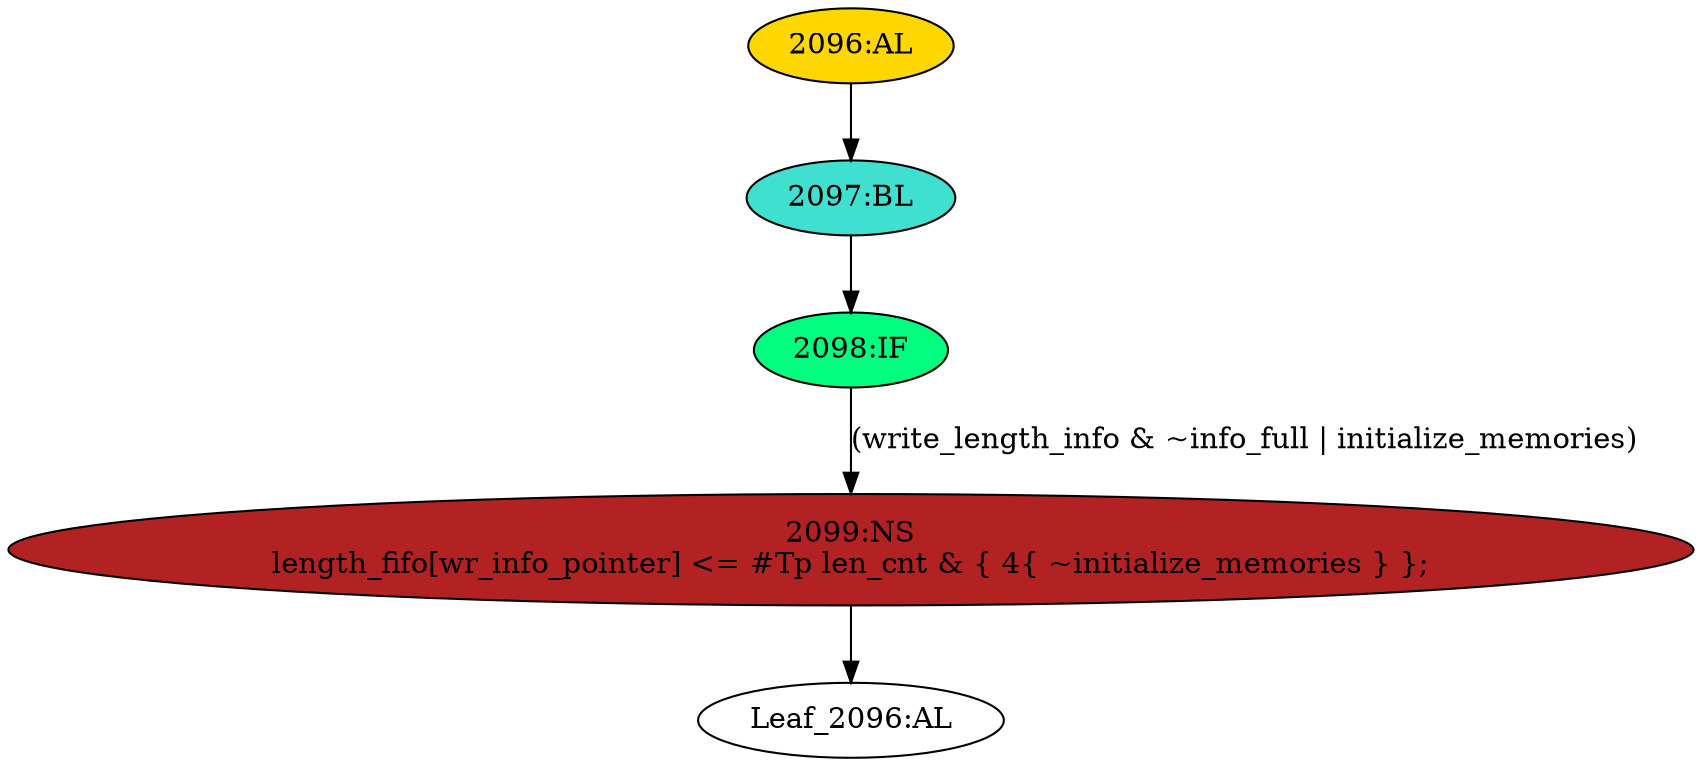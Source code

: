 strict digraph "" {
	node [label="\N"];
	"Leaf_2096:AL"	 [def_var="['length_fifo']",
		label="Leaf_2096:AL"];
	"2096:AL"	 [ast="<pyverilog.vparser.ast.Always object at 0x7f44f6b6b250>",
		clk_sens=True,
		fillcolor=gold,
		label="2096:AL",
		sens="['clk']",
		statements="[]",
		style=filled,
		typ=Always,
		use_var="['info_full', 'write_length_info', 'initialize_memories', 'len_cnt']"];
	"2097:BL"	 [ast="<pyverilog.vparser.ast.Block object at 0x7f44f6b6b210>",
		fillcolor=turquoise,
		label="2097:BL",
		statements="[]",
		style=filled,
		typ=Block];
	"2096:AL" -> "2097:BL"	 [cond="[]",
		lineno=None];
	"2099:NS"	 [ast="<pyverilog.vparser.ast.NonblockingSubstitution object at 0x7f44f6bb5950>",
		fillcolor=firebrick,
		label="2099:NS
length_fifo[wr_info_pointer] <= #Tp len_cnt & { 4{ ~initialize_memories } };",
		statements="[<pyverilog.vparser.ast.NonblockingSubstitution object at 0x7f44f6bb5950>]",
		style=filled,
		typ=NonblockingSubstitution];
	"2099:NS" -> "Leaf_2096:AL"	 [cond="[]",
		lineno=None];
	"2098:IF"	 [ast="<pyverilog.vparser.ast.IfStatement object at 0x7f44f6bb5e10>",
		fillcolor=springgreen,
		label="2098:IF",
		statements="[]",
		style=filled,
		typ=IfStatement];
	"2097:BL" -> "2098:IF"	 [cond="[]",
		lineno=None];
	"2098:IF" -> "2099:NS"	 [cond="['write_length_info', 'info_full', 'initialize_memories']",
		label="(write_length_info & ~info_full | initialize_memories)",
		lineno=2098];
}
